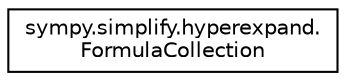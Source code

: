 digraph "Graphical Class Hierarchy"
{
 // LATEX_PDF_SIZE
  edge [fontname="Helvetica",fontsize="10",labelfontname="Helvetica",labelfontsize="10"];
  node [fontname="Helvetica",fontsize="10",shape=record];
  rankdir="LR";
  Node0 [label="sympy.simplify.hyperexpand.\lFormulaCollection",height=0.2,width=0.4,color="black", fillcolor="white", style="filled",URL="$classsympy_1_1simplify_1_1hyperexpand_1_1FormulaCollection.html",tooltip=" "];
}
